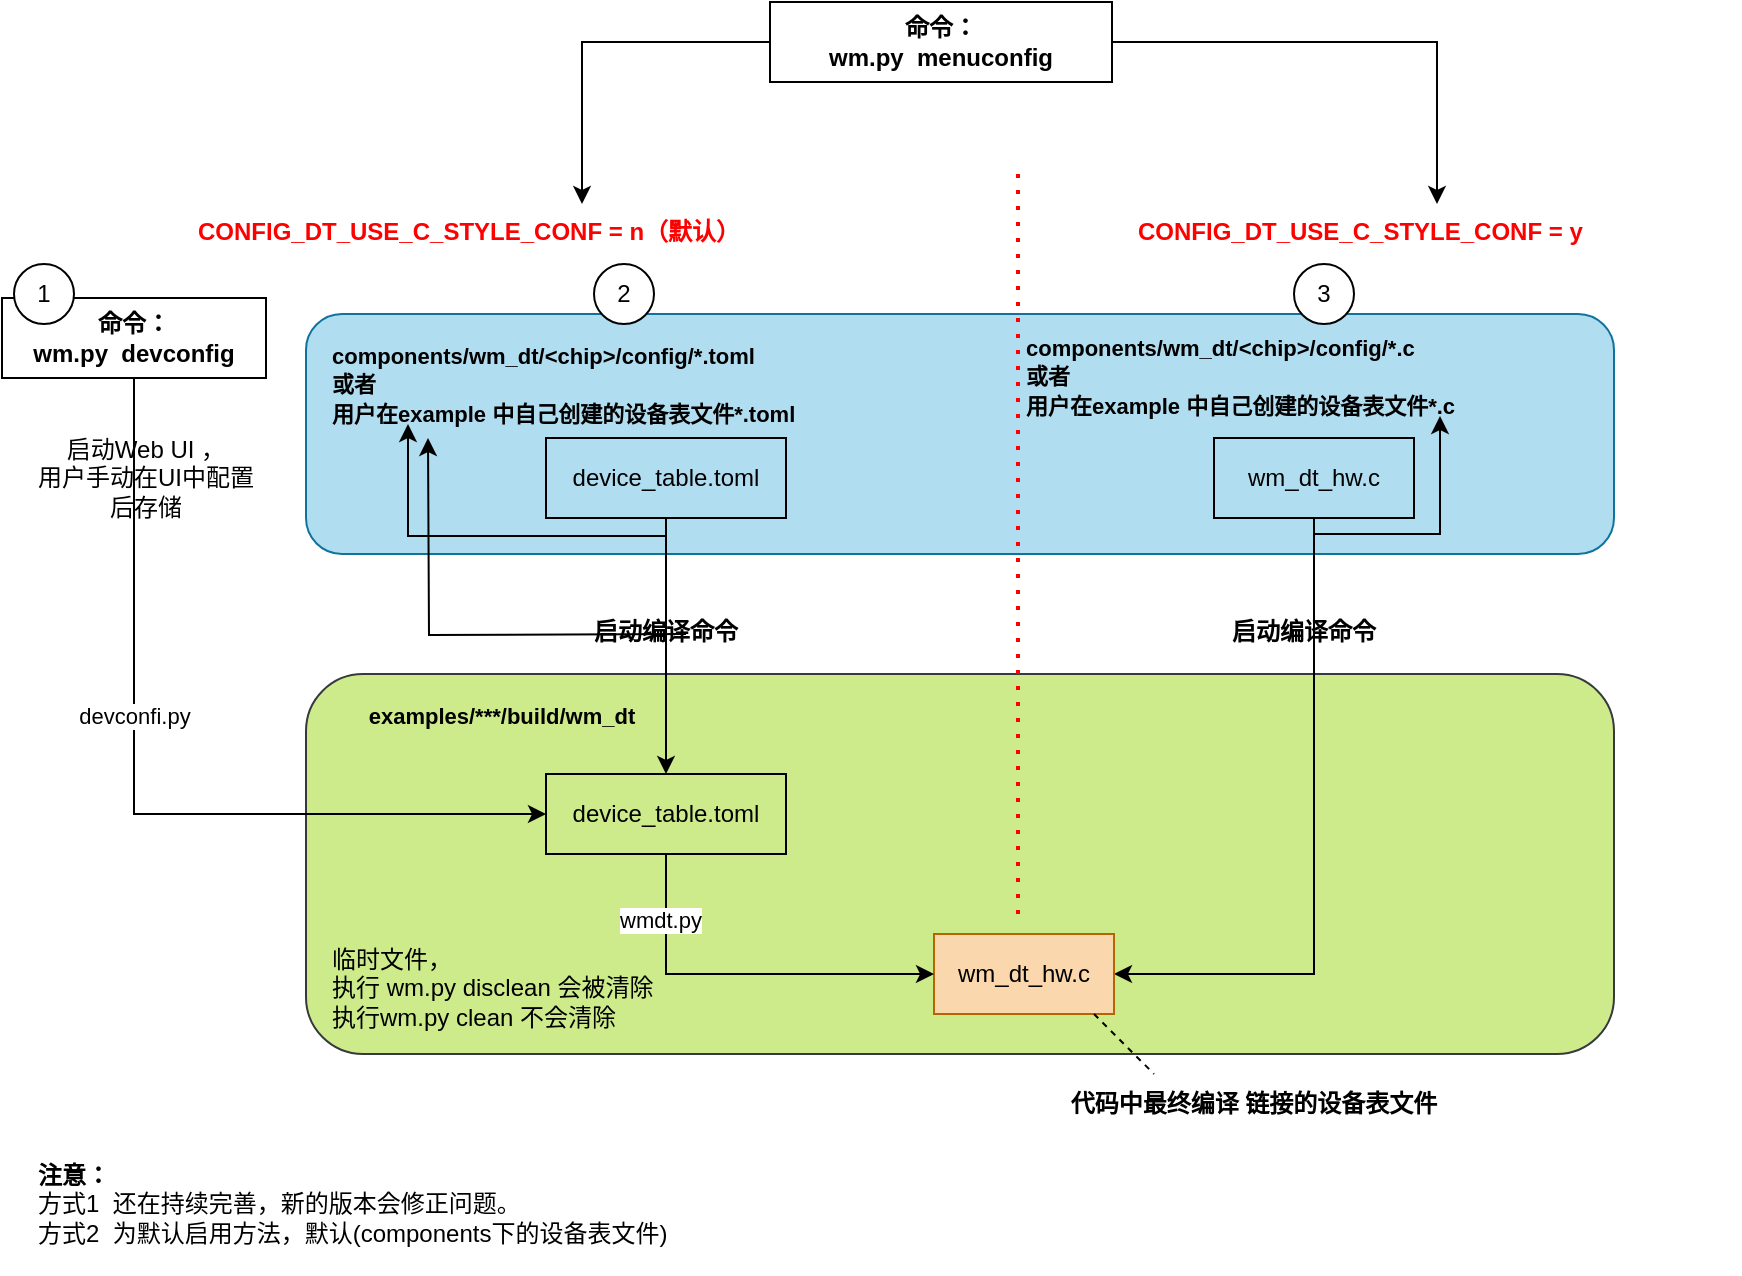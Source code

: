 <mxfile version="24.2.5" type="device" pages="2">
  <diagram name="zh_cn" id="P4ulBE0eMtRflvgFUFzI">
    <mxGraphModel dx="1461" dy="717" grid="0" gridSize="10" guides="1" tooltips="1" connect="1" arrows="1" fold="1" page="1" pageScale="1" pageWidth="827" pageHeight="1169" math="0" shadow="0">
      <root>
        <mxCell id="0" />
        <mxCell id="1" parent="0" />
        <mxCell id="XN3FtlBUHc0lj6nS4iNb-30" value="" style="rounded=1;whiteSpace=wrap;html=1;fillColor=#cdeb8b;strokeColor=#36393d;" parent="1" vertex="1">
          <mxGeometry x="156" y="390" width="654" height="190" as="geometry" />
        </mxCell>
        <mxCell id="XN3FtlBUHc0lj6nS4iNb-29" value="" style="rounded=1;whiteSpace=wrap;html=1;fillColor=#b1ddf0;strokeColor=#10739e;" parent="1" vertex="1">
          <mxGeometry x="156" y="210" width="654" height="120" as="geometry" />
        </mxCell>
        <mxCell id="XN3FtlBUHc0lj6nS4iNb-13" style="edgeStyle=orthogonalEdgeStyle;rounded=0;orthogonalLoop=1;jettySize=auto;html=1;exitX=0.5;exitY=1;exitDx=0;exitDy=0;entryX=1;entryY=0.5;entryDx=0;entryDy=0;" parent="1" source="XN3FtlBUHc0lj6nS4iNb-1" target="XN3FtlBUHc0lj6nS4iNb-4" edge="1">
          <mxGeometry relative="1" as="geometry">
            <mxPoint x="610" y="585" as="targetPoint" />
          </mxGeometry>
        </mxCell>
        <mxCell id="XN3FtlBUHc0lj6nS4iNb-1" value="wm_dt_hw.c" style="rounded=0;whiteSpace=wrap;html=1;fillColor=none;" parent="1" vertex="1">
          <mxGeometry x="610" y="272" width="100" height="40" as="geometry" />
        </mxCell>
        <mxCell id="XN3FtlBUHc0lj6nS4iNb-2" value="device_table.toml" style="rounded=0;whiteSpace=wrap;html=1;fillColor=none;" parent="1" vertex="1">
          <mxGeometry x="276" y="272" width="120" height="40" as="geometry" />
        </mxCell>
        <mxCell id="XN3FtlBUHc0lj6nS4iNb-4" value="wm_dt_hw.c" style="rounded=0;whiteSpace=wrap;html=1;fillColor=#fad7ac;strokeColor=#b46504;" parent="1" vertex="1">
          <mxGeometry x="470" y="520" width="90" height="40" as="geometry" />
        </mxCell>
        <mxCell id="XN3FtlBUHc0lj6nS4iNb-5" value="&lt;font style=&quot;font-size: 11px;&quot;&gt;components/wm_dt/&amp;lt;chip&amp;gt;/config/*.toml&lt;br&gt;或者&amp;nbsp; &lt;br&gt;用户在example 中自己创建的设备表文件*.toml&lt;/font&gt;" style="text;html=1;strokeColor=none;fillColor=none;align=left;verticalAlign=middle;whiteSpace=wrap;rounded=0;fontStyle=1" parent="1" vertex="1">
          <mxGeometry x="167" y="225" width="349" height="40" as="geometry" />
        </mxCell>
        <mxCell id="XN3FtlBUHc0lj6nS4iNb-6" value="&lt;font style=&quot;font-size: 11px;&quot;&gt;examples/***/build/wm_dt&lt;/font&gt;" style="text;html=1;strokeColor=none;fillColor=none;align=center;verticalAlign=middle;whiteSpace=wrap;rounded=0;fontStyle=1" parent="1" vertex="1">
          <mxGeometry x="169" y="396" width="170" height="30" as="geometry" />
        </mxCell>
        <mxCell id="XN3FtlBUHc0lj6nS4iNb-10" value="" style="edgeStyle=orthogonalEdgeStyle;rounded=0;orthogonalLoop=1;jettySize=auto;html=1;exitX=0.5;exitY=1;exitDx=0;exitDy=0;" parent="1" source="XN3FtlBUHc0lj6nS4iNb-2" target="XN3FtlBUHc0lj6nS4iNb-12" edge="1">
          <mxGeometry relative="1" as="geometry">
            <mxPoint x="336" y="330" as="sourcePoint" />
            <mxPoint x="336" y="360" as="targetPoint" />
          </mxGeometry>
        </mxCell>
        <mxCell id="XN3FtlBUHc0lj6nS4iNb-22" style="edgeStyle=orthogonalEdgeStyle;rounded=0;orthogonalLoop=1;jettySize=auto;html=1;exitX=0.5;exitY=1;exitDx=0;exitDy=0;entryX=0;entryY=0.5;entryDx=0;entryDy=0;" parent="1" source="XN3FtlBUHc0lj6nS4iNb-12" target="XN3FtlBUHc0lj6nS4iNb-4" edge="1">
          <mxGeometry relative="1" as="geometry">
            <mxPoint x="336" y="520" as="targetPoint" />
          </mxGeometry>
        </mxCell>
        <mxCell id="XN3FtlBUHc0lj6nS4iNb-24" value="wmdt.py" style="edgeLabel;html=1;align=center;verticalAlign=middle;resizable=0;points=[];" parent="XN3FtlBUHc0lj6nS4iNb-22" vertex="1" connectable="0">
          <mxGeometry x="-0.66" y="-3" relative="1" as="geometry">
            <mxPoint as="offset" />
          </mxGeometry>
        </mxCell>
        <mxCell id="XN3FtlBUHc0lj6nS4iNb-12" value="device_table.toml" style="rounded=0;whiteSpace=wrap;html=1;fillColor=none;" parent="1" vertex="1">
          <mxGeometry x="276" y="440" width="120" height="40" as="geometry" />
        </mxCell>
        <mxCell id="XN3FtlBUHc0lj6nS4iNb-17" value="" style="endArrow=none;dashed=1;html=1;dashPattern=1 3;strokeWidth=2;rounded=0;fontColor=#FF0000;strokeColor=#FF0000;" parent="1" edge="1">
          <mxGeometry width="50" height="50" relative="1" as="geometry">
            <mxPoint x="512" y="510" as="sourcePoint" />
            <mxPoint x="512" y="140" as="targetPoint" />
          </mxGeometry>
        </mxCell>
        <mxCell id="XN3FtlBUHc0lj6nS4iNb-19" value="CONFIG_DT_USE_C_STYLE_CONF = n（默认）" style="text;whiteSpace=wrap;fontStyle=1;fontColor=#FF0000;" parent="1" vertex="1">
          <mxGeometry x="100" y="155" width="388" height="30" as="geometry" />
        </mxCell>
        <mxCell id="XN3FtlBUHc0lj6nS4iNb-20" value="CONFIG_DT_USE_C_STYLE_CONF = y" style="text;whiteSpace=wrap;fontStyle=1;fontColor=#FF0000;" parent="1" vertex="1">
          <mxGeometry x="570" y="155" width="303" height="30" as="geometry" />
        </mxCell>
        <mxCell id="XN3FtlBUHc0lj6nS4iNb-23" style="edgeStyle=orthogonalEdgeStyle;rounded=0;orthogonalLoop=1;jettySize=auto;html=1;exitX=0.5;exitY=1;exitDx=0;exitDy=0;entryX=0;entryY=0.5;entryDx=0;entryDy=0;" parent="1" source="XN3FtlBUHc0lj6nS4iNb-21" target="XN3FtlBUHc0lj6nS4iNb-12" edge="1">
          <mxGeometry relative="1" as="geometry" />
        </mxCell>
        <mxCell id="XN3FtlBUHc0lj6nS4iNb-25" value="devconfi.py" style="edgeLabel;html=1;align=center;verticalAlign=middle;resizable=0;points=[];" parent="XN3FtlBUHc0lj6nS4iNb-23" vertex="1" connectable="0">
          <mxGeometry x="-0.615" y="1" relative="1" as="geometry">
            <mxPoint x="-1" y="87" as="offset" />
          </mxGeometry>
        </mxCell>
        <mxCell id="XN3FtlBUHc0lj6nS4iNb-21" value="命令：&lt;br&gt;wm.py&amp;nbsp; devconfig" style="rounded=0;whiteSpace=wrap;html=1;fillColor=none;fontStyle=1" parent="1" vertex="1">
          <mxGeometry x="4" y="202" width="132" height="40" as="geometry" />
        </mxCell>
        <mxCell id="XN3FtlBUHc0lj6nS4iNb-31" value="1" style="ellipse;whiteSpace=wrap;html=1;" parent="1" vertex="1">
          <mxGeometry x="10" y="185" width="30" height="30" as="geometry" />
        </mxCell>
        <mxCell id="XN3FtlBUHc0lj6nS4iNb-32" value="2" style="ellipse;whiteSpace=wrap;html=1;" parent="1" vertex="1">
          <mxGeometry x="300" y="185" width="30" height="30" as="geometry" />
        </mxCell>
        <mxCell id="XN3FtlBUHc0lj6nS4iNb-33" value="3" style="ellipse;whiteSpace=wrap;html=1;" parent="1" vertex="1">
          <mxGeometry x="650" y="185" width="30" height="30" as="geometry" />
        </mxCell>
        <mxCell id="XN3FtlBUHc0lj6nS4iNb-36" value="代码中最终编译 链接的设备表文件" style="text;html=1;strokeColor=none;fillColor=none;align=center;verticalAlign=middle;whiteSpace=wrap;rounded=0;fontStyle=1" parent="1" vertex="1">
          <mxGeometry x="530" y="590" width="200" height="30" as="geometry" />
        </mxCell>
        <mxCell id="XN3FtlBUHc0lj6nS4iNb-37" value="临时文件，&lt;br&gt;执行 wm.py disclean&amp;nbsp;会被清除&lt;br&gt;执行wm.py clean 不会清除" style="text;html=1;strokeColor=none;fillColor=none;align=left;verticalAlign=middle;whiteSpace=wrap;rounded=0;fontStyle=0" parent="1" vertex="1">
          <mxGeometry x="167" y="517" width="218" height="60" as="geometry" />
        </mxCell>
        <mxCell id="o8623ZPmPAUV9PARmBTd-5" value="" style="edgeStyle=orthogonalEdgeStyle;rounded=0;orthogonalLoop=1;jettySize=auto;html=1;" parent="1" source="XN3FtlBUHc0lj6nS4iNb-40" target="XN3FtlBUHc0lj6nS4iNb-5" edge="1">
          <mxGeometry relative="1" as="geometry">
            <Array as="points">
              <mxPoint x="336" y="321" />
              <mxPoint x="207" y="321" />
            </Array>
          </mxGeometry>
        </mxCell>
        <mxCell id="XN3FtlBUHc0lj6nS4iNb-40" value="启动编译命令" style="text;html=1;strokeColor=none;fillColor=none;align=center;verticalAlign=middle;whiteSpace=wrap;rounded=0;fontStyle=1" parent="1" vertex="1">
          <mxGeometry x="291" y="360" width="90" height="18" as="geometry" />
        </mxCell>
        <mxCell id="vTsDIqmrjpRt0s9fnAcB-1" style="edgeStyle=orthogonalEdgeStyle;rounded=0;orthogonalLoop=1;jettySize=auto;html=1;" parent="1" source="XN3FtlBUHc0lj6nS4iNb-41" target="o8623ZPmPAUV9PARmBTd-8" edge="1">
          <mxGeometry relative="1" as="geometry">
            <Array as="points">
              <mxPoint x="660" y="320" />
              <mxPoint x="723" y="320" />
            </Array>
          </mxGeometry>
        </mxCell>
        <mxCell id="XN3FtlBUHc0lj6nS4iNb-41" value="启动编译命令" style="text;html=1;strokeColor=none;fillColor=none;align=center;verticalAlign=middle;whiteSpace=wrap;rounded=0;fontStyle=1" parent="1" vertex="1">
          <mxGeometry x="610" y="360" width="90" height="18" as="geometry" />
        </mxCell>
        <mxCell id="XN3FtlBUHc0lj6nS4iNb-42" value="启动Web UI ，&lt;br&gt;用户手动在UI中配置后存储" style="text;html=1;strokeColor=none;fillColor=none;align=center;verticalAlign=middle;whiteSpace=wrap;rounded=0;fontStyle=0" parent="1" vertex="1">
          <mxGeometry x="20" y="262" width="111.5" height="60" as="geometry" />
        </mxCell>
        <mxCell id="XN3FtlBUHc0lj6nS4iNb-44" value="" style="endArrow=none;dashed=1;html=1;rounded=0;entryX=0.25;entryY=0;entryDx=0;entryDy=0;" parent="1" target="XN3FtlBUHc0lj6nS4iNb-36" edge="1">
          <mxGeometry width="50" height="50" relative="1" as="geometry">
            <mxPoint x="550" y="560" as="sourcePoint" />
            <mxPoint x="600" y="510" as="targetPoint" />
          </mxGeometry>
        </mxCell>
        <mxCell id="XN3FtlBUHc0lj6nS4iNb-46" value="&lt;b&gt;注意：&lt;br&gt;&lt;/b&gt;方式1&amp;nbsp; 还在持续完善，新的版本会修正问题。&lt;br&gt;方式2&amp;nbsp; 为默认启用方法，默认(components下的设备表文件)" style="text;html=1;strokeColor=none;fillColor=none;align=left;verticalAlign=middle;whiteSpace=wrap;rounded=0;" parent="1" vertex="1">
          <mxGeometry x="20" y="619" width="703" height="71" as="geometry" />
        </mxCell>
        <mxCell id="o8623ZPmPAUV9PARmBTd-6" style="edgeStyle=orthogonalEdgeStyle;rounded=0;orthogonalLoop=1;jettySize=auto;html=1;entryX=0.5;entryY=0;entryDx=0;entryDy=0;exitX=0;exitY=0.5;exitDx=0;exitDy=0;" parent="1" source="o8623ZPmPAUV9PARmBTd-1" target="XN3FtlBUHc0lj6nS4iNb-19" edge="1">
          <mxGeometry relative="1" as="geometry">
            <Array as="points">
              <mxPoint x="294" y="74" />
            </Array>
          </mxGeometry>
        </mxCell>
        <mxCell id="o8623ZPmPAUV9PARmBTd-7" style="edgeStyle=orthogonalEdgeStyle;rounded=0;orthogonalLoop=1;jettySize=auto;html=1;" parent="1" source="o8623ZPmPAUV9PARmBTd-1" target="XN3FtlBUHc0lj6nS4iNb-20" edge="1">
          <mxGeometry relative="1" as="geometry" />
        </mxCell>
        <mxCell id="o8623ZPmPAUV9PARmBTd-1" value="命令：&lt;br&gt;wm.py&amp;nbsp; menuconfig" style="rounded=0;whiteSpace=wrap;html=1;fillColor=none;fontStyle=1" parent="1" vertex="1">
          <mxGeometry x="388" y="54" width="171" height="40" as="geometry" />
        </mxCell>
        <mxCell id="o8623ZPmPAUV9PARmBTd-8" value="&lt;font style=&quot;font-size: 11px;&quot;&gt;components/wm_dt/&amp;lt;chip&amp;gt;/config/*.c&lt;br&gt;或者&amp;nbsp; &lt;br&gt;用户在example 中自己创建的设备表文件*.c&lt;/font&gt;" style="text;html=1;strokeColor=none;fillColor=none;align=left;verticalAlign=middle;whiteSpace=wrap;rounded=0;fontStyle=1" parent="1" vertex="1">
          <mxGeometry x="514" y="221" width="320" height="40" as="geometry" />
        </mxCell>
        <mxCell id="o8623ZPmPAUV9PARmBTd-9" value="" style="edgeStyle=orthogonalEdgeStyle;rounded=0;orthogonalLoop=1;jettySize=auto;html=1;" parent="1" edge="1">
          <mxGeometry relative="1" as="geometry">
            <mxPoint x="346" y="370" as="sourcePoint" />
            <mxPoint x="217" y="272" as="targetPoint" />
          </mxGeometry>
        </mxCell>
      </root>
    </mxGraphModel>
  </diagram>
  <diagram id="WfoKrAhplAtEX_EJBY4l" name="en">
    <mxGraphModel dx="1461" dy="717" grid="1" gridSize="10" guides="1" tooltips="1" connect="1" arrows="1" fold="1" page="1" pageScale="1" pageWidth="827" pageHeight="1169" math="0" shadow="0">
      <root>
        <mxCell id="0" />
        <mxCell id="1" parent="0" />
        <mxCell id="Ww1SLn8MlnSZgTktHp1Y-1" value="" style="rounded=1;whiteSpace=wrap;html=1;fillColor=#cdeb8b;strokeColor=#36393d;" vertex="1" parent="1">
          <mxGeometry x="156" y="390" width="654" height="190" as="geometry" />
        </mxCell>
        <mxCell id="Ww1SLn8MlnSZgTktHp1Y-2" value="" style="rounded=1;whiteSpace=wrap;html=1;fillColor=#b1ddf0;strokeColor=#10739e;" vertex="1" parent="1">
          <mxGeometry x="156" y="210" width="654" height="120" as="geometry" />
        </mxCell>
        <mxCell id="Ww1SLn8MlnSZgTktHp1Y-3" style="edgeStyle=orthogonalEdgeStyle;rounded=0;orthogonalLoop=1;jettySize=auto;html=1;exitX=0.5;exitY=1;exitDx=0;exitDy=0;entryX=1;entryY=0.5;entryDx=0;entryDy=0;" edge="1" parent="1" source="Ww1SLn8MlnSZgTktHp1Y-4" target="Ww1SLn8MlnSZgTktHp1Y-6">
          <mxGeometry relative="1" as="geometry">
            <mxPoint x="610" y="585" as="targetPoint" />
          </mxGeometry>
        </mxCell>
        <mxCell id="Ww1SLn8MlnSZgTktHp1Y-4" value="wm_dt_hw.c" style="rounded=0;whiteSpace=wrap;html=1;fillColor=none;" vertex="1" parent="1">
          <mxGeometry x="610" y="272" width="100" height="40" as="geometry" />
        </mxCell>
        <mxCell id="Ww1SLn8MlnSZgTktHp1Y-5" value="device_table.toml" style="rounded=0;whiteSpace=wrap;html=1;fillColor=none;" vertex="1" parent="1">
          <mxGeometry x="276" y="272" width="120" height="40" as="geometry" />
        </mxCell>
        <mxCell id="Ww1SLn8MlnSZgTktHp1Y-6" value="wm_dt_hw.c" style="rounded=0;whiteSpace=wrap;html=1;fillColor=#fad7ac;strokeColor=#b46504;" vertex="1" parent="1">
          <mxGeometry x="470" y="520" width="90" height="40" as="geometry" />
        </mxCell>
        <mxCell id="Ww1SLn8MlnSZgTktHp1Y-7" value="components/wm_dt/&amp;lt;chip&amp;gt;/config/*.toml&amp;nbsp;&lt;div&gt;&lt;span style=&quot;background-color: initial;&quot;&gt;or&lt;/span&gt;&lt;div&gt;The device table file *.toml created by the user in the example&lt;/div&gt;&lt;/div&gt;" style="text;html=1;strokeColor=none;fillColor=none;align=left;verticalAlign=middle;whiteSpace=wrap;rounded=0;fontStyle=1" vertex="1" parent="1">
          <mxGeometry x="160" y="224" width="354" height="35" as="geometry" />
        </mxCell>
        <mxCell id="Ww1SLn8MlnSZgTktHp1Y-8" value="examples/***/build/wm_dt" style="text;html=1;strokeColor=none;fillColor=none;align=center;verticalAlign=middle;whiteSpace=wrap;rounded=0;fontStyle=1" vertex="1" parent="1">
          <mxGeometry x="169" y="394" width="170" height="30" as="geometry" />
        </mxCell>
        <mxCell id="Ww1SLn8MlnSZgTktHp1Y-9" value="" style="edgeStyle=orthogonalEdgeStyle;rounded=0;orthogonalLoop=1;jettySize=auto;html=1;exitX=0.5;exitY=1;exitDx=0;exitDy=0;" edge="1" parent="1" source="Ww1SLn8MlnSZgTktHp1Y-5" target="Ww1SLn8MlnSZgTktHp1Y-12">
          <mxGeometry relative="1" as="geometry">
            <mxPoint x="336" y="330" as="sourcePoint" />
            <mxPoint x="336" y="360" as="targetPoint" />
          </mxGeometry>
        </mxCell>
        <mxCell id="Ww1SLn8MlnSZgTktHp1Y-10" style="edgeStyle=orthogonalEdgeStyle;rounded=0;orthogonalLoop=1;jettySize=auto;html=1;exitX=0.5;exitY=1;exitDx=0;exitDy=0;entryX=0;entryY=0.5;entryDx=0;entryDy=0;" edge="1" parent="1" source="Ww1SLn8MlnSZgTktHp1Y-12" target="Ww1SLn8MlnSZgTktHp1Y-6">
          <mxGeometry relative="1" as="geometry">
            <mxPoint x="336" y="520" as="targetPoint" />
          </mxGeometry>
        </mxCell>
        <mxCell id="Ww1SLn8MlnSZgTktHp1Y-11" value="wmdt.py" style="edgeLabel;html=1;align=center;verticalAlign=middle;resizable=0;points=[];" vertex="1" connectable="0" parent="Ww1SLn8MlnSZgTktHp1Y-10">
          <mxGeometry x="-0.66" y="-3" relative="1" as="geometry">
            <mxPoint as="offset" />
          </mxGeometry>
        </mxCell>
        <mxCell id="Ww1SLn8MlnSZgTktHp1Y-12" value="device_table.toml" style="rounded=0;whiteSpace=wrap;html=1;fillColor=none;" vertex="1" parent="1">
          <mxGeometry x="276" y="440" width="120" height="40" as="geometry" />
        </mxCell>
        <mxCell id="Ww1SLn8MlnSZgTktHp1Y-13" value="" style="endArrow=none;dashed=1;html=1;dashPattern=1 3;strokeWidth=2;rounded=0;fontColor=#FF0000;strokeColor=#FF0000;" edge="1" parent="1">
          <mxGeometry width="50" height="50" relative="1" as="geometry">
            <mxPoint x="520" y="510" as="sourcePoint" />
            <mxPoint x="520" y="140" as="targetPoint" />
          </mxGeometry>
        </mxCell>
        <mxCell id="Ww1SLn8MlnSZgTktHp1Y-14" value="CONFIG_DT_USE_C_STYLE_CONF = n（default）" style="text;whiteSpace=wrap;fontStyle=1;fontColor=#FF0000;" vertex="1" parent="1">
          <mxGeometry x="100" y="155" width="410" height="30" as="geometry" />
        </mxCell>
        <mxCell id="Ww1SLn8MlnSZgTktHp1Y-15" value="CONFIG_DT_USE_C_STYLE_CONF = y" style="text;whiteSpace=wrap;fontStyle=1;fontColor=#FF0000;" vertex="1" parent="1">
          <mxGeometry x="550" y="155" width="350" height="30" as="geometry" />
        </mxCell>
        <mxCell id="Ww1SLn8MlnSZgTktHp1Y-16" style="edgeStyle=orthogonalEdgeStyle;rounded=0;orthogonalLoop=1;jettySize=auto;html=1;exitX=0.5;exitY=1;exitDx=0;exitDy=0;entryX=0;entryY=0.5;entryDx=0;entryDy=0;" edge="1" parent="1" source="Ww1SLn8MlnSZgTktHp1Y-18" target="Ww1SLn8MlnSZgTktHp1Y-12">
          <mxGeometry relative="1" as="geometry" />
        </mxCell>
        <mxCell id="Ww1SLn8MlnSZgTktHp1Y-17" value="devconfi.py" style="edgeLabel;html=1;align=center;verticalAlign=middle;resizable=0;points=[];" vertex="1" connectable="0" parent="Ww1SLn8MlnSZgTktHp1Y-16">
          <mxGeometry x="-0.615" y="1" relative="1" as="geometry">
            <mxPoint x="-1" y="87" as="offset" />
          </mxGeometry>
        </mxCell>
        <mxCell id="Ww1SLn8MlnSZgTktHp1Y-18" value="Command：&lt;br&gt;wm.py&amp;nbsp; devconfig" style="rounded=0;whiteSpace=wrap;html=1;fillColor=none;fontStyle=1" vertex="1" parent="1">
          <mxGeometry x="3" y="202" width="143" height="40" as="geometry" />
        </mxCell>
        <mxCell id="Ww1SLn8MlnSZgTktHp1Y-19" value="1" style="ellipse;whiteSpace=wrap;html=1;" vertex="1" parent="1">
          <mxGeometry x="10" y="185" width="30" height="30" as="geometry" />
        </mxCell>
        <mxCell id="Ww1SLn8MlnSZgTktHp1Y-20" value="2" style="ellipse;whiteSpace=wrap;html=1;" vertex="1" parent="1">
          <mxGeometry x="300" y="185" width="30" height="30" as="geometry" />
        </mxCell>
        <mxCell id="Ww1SLn8MlnSZgTktHp1Y-21" value="3" style="ellipse;whiteSpace=wrap;html=1;" vertex="1" parent="1">
          <mxGeometry x="650" y="185" width="30" height="30" as="geometry" />
        </mxCell>
        <mxCell id="Ww1SLn8MlnSZgTktHp1Y-22" value="The linked device table file is finally compiled in the code" style="text;html=1;strokeColor=none;fillColor=none;align=center;verticalAlign=middle;whiteSpace=wrap;rounded=0;fontStyle=1" vertex="1" parent="1">
          <mxGeometry x="530" y="590" width="208" height="30" as="geometry" />
        </mxCell>
        <mxCell id="Ww1SLn8MlnSZgTktHp1Y-23" value="&lt;div&gt;Temporary files,&lt;/div&gt;&lt;div&gt;Running wm.py disclean will clear it&lt;/div&gt;&lt;div&gt;wm.py clean does not&lt;/div&gt;" style="text;html=1;strokeColor=none;fillColor=none;align=left;verticalAlign=middle;whiteSpace=wrap;rounded=0;fontStyle=0" vertex="1" parent="1">
          <mxGeometry x="167" y="520" width="420" height="60" as="geometry" />
        </mxCell>
        <mxCell id="Ww1SLn8MlnSZgTktHp1Y-24" value="" style="edgeStyle=orthogonalEdgeStyle;rounded=0;orthogonalLoop=1;jettySize=auto;html=1;" edge="1" parent="1" source="Ww1SLn8MlnSZgTktHp1Y-25" target="Ww1SLn8MlnSZgTktHp1Y-7">
          <mxGeometry relative="1" as="geometry">
            <Array as="points">
              <mxPoint x="336" y="321" />
              <mxPoint x="207" y="321" />
            </Array>
          </mxGeometry>
        </mxCell>
        <mxCell id="Ww1SLn8MlnSZgTktHp1Y-25" value="Start the build command" style="text;html=1;strokeColor=none;fillColor=none;align=center;verticalAlign=middle;whiteSpace=wrap;rounded=0;fontStyle=1" vertex="1" parent="1">
          <mxGeometry x="283" y="360" width="145" height="18" as="geometry" />
        </mxCell>
        <mxCell id="Ww1SLn8MlnSZgTktHp1Y-26" style="edgeStyle=orthogonalEdgeStyle;rounded=0;orthogonalLoop=1;jettySize=auto;html=1;entryX=0.75;entryY=1;entryDx=0;entryDy=0;" edge="1" parent="1" source="Ww1SLn8MlnSZgTktHp1Y-27" target="Ww1SLn8MlnSZgTktHp1Y-34">
          <mxGeometry relative="1" as="geometry">
            <Array as="points">
              <mxPoint x="660" y="322" />
              <mxPoint x="749" y="322" />
              <mxPoint x="749" y="289" />
            </Array>
          </mxGeometry>
        </mxCell>
        <mxCell id="Ww1SLn8MlnSZgTktHp1Y-27" value="Start the build command" style="text;html=1;strokeColor=none;fillColor=none;align=center;verticalAlign=middle;whiteSpace=wrap;rounded=0;fontStyle=1" vertex="1" parent="1">
          <mxGeometry x="580" y="360" width="160" height="18" as="geometry" />
        </mxCell>
        <mxCell id="Ww1SLn8MlnSZgTktHp1Y-28" value="&lt;div&gt;Start the Web UI,&lt;/div&gt;&lt;div&gt;Users manually configure the storage in the UI&lt;/div&gt;" style="text;html=1;strokeColor=none;fillColor=none;align=center;verticalAlign=middle;whiteSpace=wrap;rounded=0;fontStyle=0" vertex="1" parent="1">
          <mxGeometry x="10" y="262" width="130" height="60" as="geometry" />
        </mxCell>
        <mxCell id="Ww1SLn8MlnSZgTktHp1Y-29" value="" style="endArrow=none;dashed=1;html=1;rounded=0;entryX=0.25;entryY=0;entryDx=0;entryDy=0;" edge="1" parent="1" target="Ww1SLn8MlnSZgTktHp1Y-22">
          <mxGeometry width="50" height="50" relative="1" as="geometry">
            <mxPoint x="550" y="560" as="sourcePoint" />
            <mxPoint x="600" y="510" as="targetPoint" />
          </mxGeometry>
        </mxCell>
        <mxCell id="Ww1SLn8MlnSZgTktHp1Y-30" value="&lt;div&gt;&lt;b&gt;Note:&lt;/b&gt;&lt;/div&gt;&lt;div&gt;&lt;b&gt;Method 1 is still being worked on, and new versions will fix the issues.&lt;/b&gt;&lt;/div&gt;&lt;div&gt;&lt;b&gt;Mode 2 is the default enabled method, default (device table file under components)&lt;/b&gt;&lt;/div&gt;" style="text;html=1;strokeColor=none;fillColor=none;align=left;verticalAlign=middle;whiteSpace=wrap;rounded=0;" vertex="1" parent="1">
          <mxGeometry x="20" y="619" width="612" height="71" as="geometry" />
        </mxCell>
        <mxCell id="Ww1SLn8MlnSZgTktHp1Y-31" style="edgeStyle=orthogonalEdgeStyle;rounded=0;orthogonalLoop=1;jettySize=auto;html=1;" edge="1" parent="1" source="Ww1SLn8MlnSZgTktHp1Y-33">
          <mxGeometry relative="1" as="geometry">
            <Array as="points">
              <mxPoint x="238" y="85" />
            </Array>
            <mxPoint x="238" y="160" as="targetPoint" />
          </mxGeometry>
        </mxCell>
        <mxCell id="Ww1SLn8MlnSZgTktHp1Y-32" style="edgeStyle=orthogonalEdgeStyle;rounded=0;orthogonalLoop=1;jettySize=auto;html=1;" edge="1" parent="1" source="Ww1SLn8MlnSZgTktHp1Y-33" target="Ww1SLn8MlnSZgTktHp1Y-15">
          <mxGeometry relative="1" as="geometry">
            <Array as="points">
              <mxPoint x="725" y="85" />
            </Array>
          </mxGeometry>
        </mxCell>
        <mxCell id="Ww1SLn8MlnSZgTktHp1Y-33" value="Command&lt;span style=&quot;background-color: initial;&quot;&gt;：&lt;/span&gt;&lt;div&gt;wm.py&amp;nbsp; menuconfig&lt;/div&gt;" style="rounded=0;whiteSpace=wrap;html=1;fillColor=none;fontStyle=1" vertex="1" parent="1">
          <mxGeometry x="368" y="65" width="193" height="40" as="geometry" />
        </mxCell>
        <mxCell id="Ww1SLn8MlnSZgTktHp1Y-34" value="components/wm_dt/&amp;lt;chip&amp;gt;/config/*.c&lt;br&gt;&lt;div&gt;or&lt;/div&gt;&lt;div&gt;The device table file *.c created by the user in the example&lt;/div&gt;" style="text;html=1;strokeColor=none;fillColor=none;align=left;verticalAlign=middle;whiteSpace=wrap;rounded=0;fontStyle=1" vertex="1" parent="1">
          <mxGeometry x="519" y="221.5" width="307" height="40" as="geometry" />
        </mxCell>
        <mxCell id="Ww1SLn8MlnSZgTktHp1Y-35" value="" style="edgeStyle=orthogonalEdgeStyle;rounded=0;orthogonalLoop=1;jettySize=auto;html=1;" edge="1" parent="1">
          <mxGeometry relative="1" as="geometry">
            <mxPoint x="346" y="370" as="sourcePoint" />
            <mxPoint x="217" y="272" as="targetPoint" />
          </mxGeometry>
        </mxCell>
      </root>
    </mxGraphModel>
  </diagram>
</mxfile>
